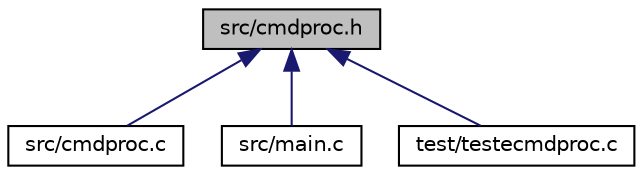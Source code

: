 digraph "src/cmdproc.h"
{
 // LATEX_PDF_SIZE
  edge [fontname="Helvetica",fontsize="10",labelfontname="Helvetica",labelfontsize="10"];
  node [fontname="Helvetica",fontsize="10",shape=record];
  Node1 [label="src/cmdproc.h",height=0.2,width=0.4,color="black", fillcolor="grey75", style="filled", fontcolor="black",tooltip=" "];
  Node1 -> Node2 [dir="back",color="midnightblue",fontsize="10",style="solid",fontname="Helvetica"];
  Node2 [label="src/cmdproc.c",height=0.2,width=0.4,color="black", fillcolor="white", style="filled",URL="$cmdproc_8c.html",tooltip="functions to create the PID controller"];
  Node1 -> Node3 [dir="back",color="midnightblue",fontsize="10",style="solid",fontname="Helvetica"];
  Node3 [label="src/main.c",height=0.2,width=0.4,color="black", fillcolor="white", style="filled",URL="$main_8c.html",tooltip="Base code for Unit Testing."];
  Node1 -> Node4 [dir="back",color="midnightblue",fontsize="10",style="solid",fontname="Helvetica"];
  Node4 [label="test/testecmdproc.c",height=0.2,width=0.4,color="black", fillcolor="white", style="filled",URL="$testecmdproc_8c.html",tooltip="Unit test of the cmdproc functions."];
}
